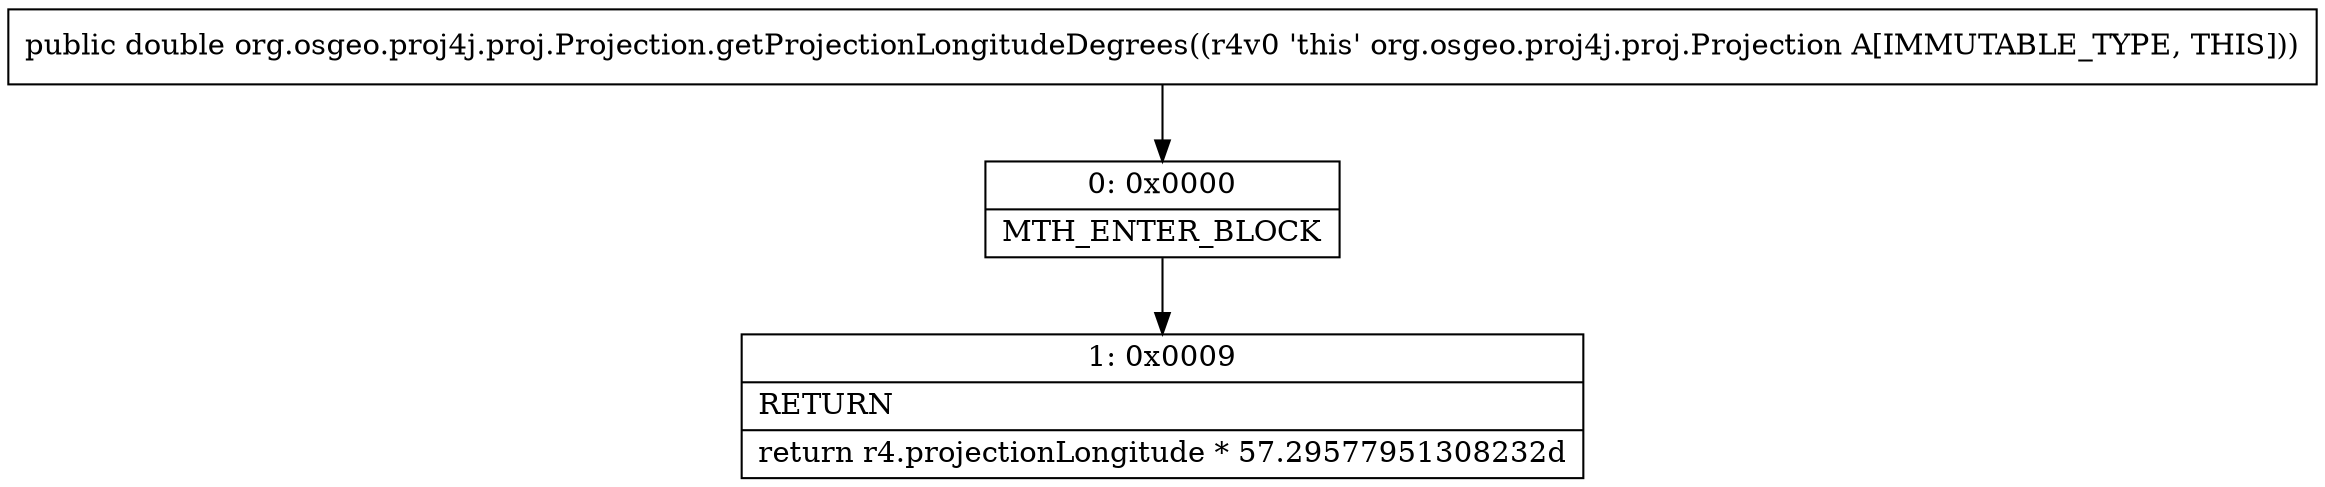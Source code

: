 digraph "CFG fororg.osgeo.proj4j.proj.Projection.getProjectionLongitudeDegrees()D" {
Node_0 [shape=record,label="{0\:\ 0x0000|MTH_ENTER_BLOCK\l}"];
Node_1 [shape=record,label="{1\:\ 0x0009|RETURN\l|return r4.projectionLongitude * 57.29577951308232d\l}"];
MethodNode[shape=record,label="{public double org.osgeo.proj4j.proj.Projection.getProjectionLongitudeDegrees((r4v0 'this' org.osgeo.proj4j.proj.Projection A[IMMUTABLE_TYPE, THIS])) }"];
MethodNode -> Node_0;
Node_0 -> Node_1;
}

